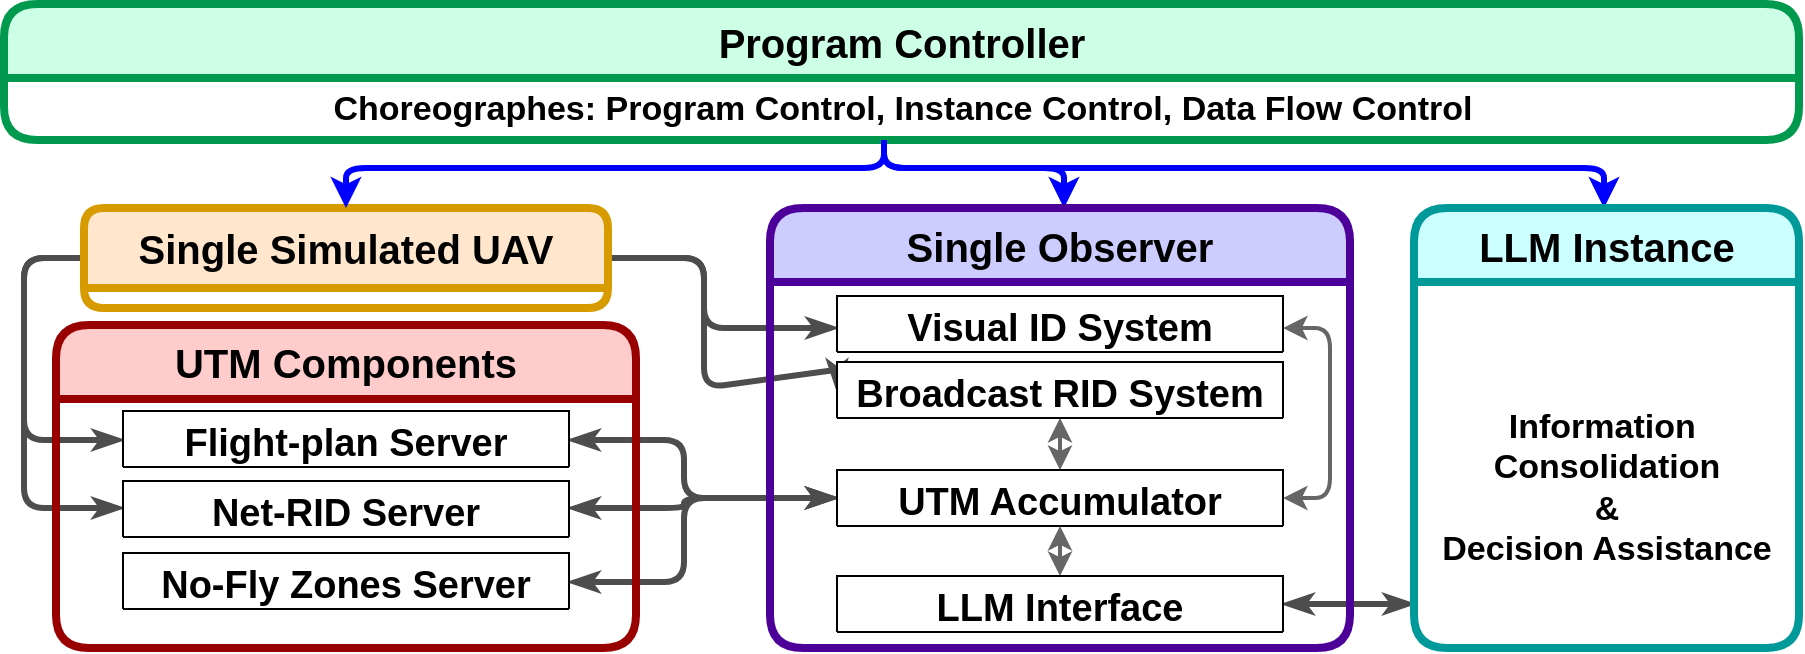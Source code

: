 <mxfile version="24.6.4" type="device">
  <diagram name="Page-1" id="Ev9KHV8LbVD18_9U95kE">
    <mxGraphModel dx="2004" dy="1203" grid="1" gridSize="10" guides="1" tooltips="1" connect="1" arrows="1" fold="1" page="1" pageScale="1" pageWidth="2339" pageHeight="3300" math="0" shadow="0">
      <root>
        <mxCell id="0" />
        <mxCell id="1" parent="0" />
        <mxCell id="lRbjT1NGwTPiWCWEcdZG-6" style="edgeStyle=orthogonalEdgeStyle;rounded=1;orthogonalLoop=1;jettySize=auto;html=1;strokeWidth=3;curved=0;endArrow=classicThin;endFill=1;jumpStyle=line;strokeColor=#4D4D4D;" parent="1" source="JzUydqIJ6qVtRUPiUywM-14" target="Jraj2u1gfLjr0mIL1iTk-41" edge="1">
          <mxGeometry relative="1" as="geometry">
            <Array as="points">
              <mxPoint x="680" y="475" />
              <mxPoint x="680" y="510" />
            </Array>
          </mxGeometry>
        </mxCell>
        <mxCell id="lRbjT1NGwTPiWCWEcdZG-7" style="edgeStyle=orthogonalEdgeStyle;rounded=1;orthogonalLoop=1;jettySize=auto;html=1;strokeWidth=3;curved=0;endArrow=classicThin;endFill=1;jumpStyle=line;strokeColor=#4D4D4D;entryX=0;entryY=0.5;entryDx=0;entryDy=0;exitX=1;exitY=0.5;exitDx=0;exitDy=0;" parent="1" source="JzUydqIJ6qVtRUPiUywM-14" target="n4PZmjlwthrs9iT0Sboe-10" edge="1">
          <mxGeometry relative="1" as="geometry">
            <mxPoint x="650" y="490" as="sourcePoint" />
            <mxPoint x="710" y="529" as="targetPoint" />
            <Array as="points">
              <mxPoint x="680" y="475" />
              <mxPoint x="680" y="540" />
              <mxPoint x="747" y="540" />
            </Array>
          </mxGeometry>
        </mxCell>
        <mxCell id="lRbjT1NGwTPiWCWEcdZG-8" style="edgeStyle=orthogonalEdgeStyle;rounded=1;orthogonalLoop=1;jettySize=auto;html=1;strokeWidth=3;curved=0;endArrow=classicThin;endFill=1;jumpStyle=line;strokeColor=#4D4D4D;entryX=0;entryY=0.5;entryDx=0;entryDy=0;" parent="1" source="JzUydqIJ6qVtRUPiUywM-14" target="n4PZmjlwthrs9iT0Sboe-1" edge="1">
          <mxGeometry relative="1" as="geometry">
            <Array as="points">
              <mxPoint x="340" y="475" />
              <mxPoint x="340" y="566" />
              <mxPoint x="390" y="566" />
            </Array>
          </mxGeometry>
        </mxCell>
        <mxCell id="lRbjT1NGwTPiWCWEcdZG-9" style="edgeStyle=orthogonalEdgeStyle;rounded=1;orthogonalLoop=1;jettySize=auto;html=1;strokeWidth=3;curved=0;endArrow=classicThin;endFill=1;jumpStyle=line;strokeColor=#4D4D4D;entryX=0;entryY=0.5;entryDx=0;entryDy=0;" parent="1" source="JzUydqIJ6qVtRUPiUywM-14" target="n4PZmjlwthrs9iT0Sboe-3" edge="1">
          <mxGeometry relative="1" as="geometry">
            <Array as="points">
              <mxPoint x="340" y="475" />
              <mxPoint x="340" y="600" />
              <mxPoint x="390" y="600" />
            </Array>
          </mxGeometry>
        </mxCell>
        <mxCell id="JzUydqIJ6qVtRUPiUywM-14" value="&lt;font style=&quot;font-size: 20px;&quot;&gt;Single Simulated UAV&lt;/font&gt;" style="swimlane;whiteSpace=wrap;html=1;rounded=1;fillColor=#ffe6cc;strokeColor=#D79B00;strokeWidth=4;perimeterSpacing=0;fillStyle=auto;startSize=40;fontSize=20;" parent="1" vertex="1" collapsed="1">
          <mxGeometry x="370" y="450" width="262" height="50" as="geometry">
            <mxRectangle x="358" y="430" width="290" height="90" as="alternateBounds" />
          </mxGeometry>
        </mxCell>
        <mxCell id="n4PZmjlwthrs9iT0Sboe-29" style="edgeStyle=orthogonalEdgeStyle;rounded=1;orthogonalLoop=1;jettySize=auto;html=1;strokeWidth=3;curved=0;endArrow=classicThin;endFill=1;startArrow=classicThin;startFill=1;jumpStyle=line;strokeColor=#4D4D4D;entryX=1;entryY=0.5;entryDx=0;entryDy=0;" parent="1" source="n4PZmjlwthrs9iT0Sboe-9" target="n4PZmjlwthrs9iT0Sboe-12" edge="1">
          <mxGeometry relative="1" as="geometry">
            <mxPoint x="1030" y="650" as="sourcePoint" />
            <Array as="points">
              <mxPoint x="1030" y="648" />
              <mxPoint x="1030" y="648" />
            </Array>
          </mxGeometry>
        </mxCell>
        <mxCell id="n4PZmjlwthrs9iT0Sboe-13" value="&lt;span style=&quot;font-size: 20px; text-wrap: nowrap;&quot;&gt;Program Controller&lt;/span&gt;" style="swimlane;whiteSpace=wrap;html=1;rounded=1;fillColor=#CCFFE6;strokeColor=#00994D;strokeWidth=4;perimeterSpacing=0;fillStyle=auto;startSize=37;fontSize=20;" parent="1" vertex="1">
          <mxGeometry x="330" y="348" width="897.5" height="68" as="geometry" />
        </mxCell>
        <mxCell id="lRbjT1NGwTPiWCWEcdZG-21" value="&lt;font style=&quot;font-size: 17px;&quot;&gt;Choreographes: Program Control, Instance Control, Data Flow Control&lt;/font&gt;" style="text;html=1;align=center;verticalAlign=middle;resizable=0;points=[];autosize=1;strokeColor=none;fillColor=none;fontSize=17;fontStyle=1" parent="n4PZmjlwthrs9iT0Sboe-13" vertex="1">
          <mxGeometry x="173.75" y="38" width="550" height="30" as="geometry" />
        </mxCell>
        <mxCell id="lRbjT1NGwTPiWCWEcdZG-1" style="edgeStyle=orthogonalEdgeStyle;rounded=1;orthogonalLoop=1;jettySize=auto;html=1;startArrow=classicThin;startFill=1;strokeWidth=3;curved=0;endArrow=classicThin;endFill=1;jumpStyle=line;strokeColor=#4D4D4D;exitX=0;exitY=0.5;exitDx=0;exitDy=0;entryX=1;entryY=0.5;entryDx=0;entryDy=0;" parent="1" source="n4PZmjlwthrs9iT0Sboe-11" target="n4PZmjlwthrs9iT0Sboe-1" edge="1">
          <mxGeometry relative="1" as="geometry">
            <mxPoint x="701" y="615" as="sourcePoint" />
            <mxPoint x="610" y="630" as="targetPoint" />
            <Array as="points">
              <mxPoint x="670" y="595" />
              <mxPoint x="670" y="566" />
              <mxPoint x="613" y="566" />
            </Array>
          </mxGeometry>
        </mxCell>
        <mxCell id="lRbjT1NGwTPiWCWEcdZG-2" style="edgeStyle=orthogonalEdgeStyle;rounded=1;orthogonalLoop=1;jettySize=auto;html=1;startArrow=classicThin;startFill=1;strokeWidth=3;curved=0;endArrow=classicThin;endFill=1;jumpStyle=line;strokeColor=#4D4D4D;exitX=0;exitY=0.5;exitDx=0;exitDy=0;entryX=1;entryY=0.5;entryDx=0;entryDy=0;" parent="1" source="n4PZmjlwthrs9iT0Sboe-11" target="n4PZmjlwthrs9iT0Sboe-3" edge="1">
          <mxGeometry relative="1" as="geometry">
            <mxPoint x="701" y="635" as="sourcePoint" />
            <mxPoint x="553" y="695" as="targetPoint" />
            <Array as="points">
              <mxPoint x="670" y="595" />
              <mxPoint x="670" y="600" />
              <mxPoint x="613" y="600" />
            </Array>
          </mxGeometry>
        </mxCell>
        <mxCell id="lRbjT1NGwTPiWCWEcdZG-5" style="edgeStyle=orthogonalEdgeStyle;rounded=1;orthogonalLoop=1;jettySize=auto;html=1;startArrow=classicThin;startFill=1;strokeWidth=3;curved=0;endArrow=classicThin;endFill=1;jumpStyle=line;strokeColor=#4D4D4D;exitX=0;exitY=0.5;exitDx=0;exitDy=0;entryX=1;entryY=0.5;entryDx=0;entryDy=0;" parent="1" source="n4PZmjlwthrs9iT0Sboe-11" target="n4PZmjlwthrs9iT0Sboe-5" edge="1">
          <mxGeometry relative="1" as="geometry">
            <mxPoint x="701" y="655" as="sourcePoint" />
            <mxPoint x="580" y="755" as="targetPoint" />
            <Array as="points">
              <mxPoint x="670" y="595" />
              <mxPoint x="670" y="637" />
              <mxPoint x="613" y="637" />
            </Array>
          </mxGeometry>
        </mxCell>
        <mxCell id="lRbjT1NGwTPiWCWEcdZG-12" style="edgeStyle=orthogonalEdgeStyle;rounded=1;orthogonalLoop=1;jettySize=auto;html=1;curved=0;jumpStyle=arc;strokeWidth=3;strokeColor=#0000FF;" parent="1" source="n4PZmjlwthrs9iT0Sboe-13" target="n4PZmjlwthrs9iT0Sboe-7" edge="1">
          <mxGeometry relative="1" as="geometry">
            <mxPoint x="1060" y="300" as="sourcePoint" />
            <Array as="points">
              <mxPoint x="770" y="430" />
              <mxPoint x="860" y="430" />
            </Array>
          </mxGeometry>
        </mxCell>
        <mxCell id="lRbjT1NGwTPiWCWEcdZG-13" style="edgeStyle=orthogonalEdgeStyle;rounded=1;orthogonalLoop=1;jettySize=auto;html=1;curved=0;jumpStyle=arc;strokeWidth=3;strokeColor=#0000FF;" parent="1" source="n4PZmjlwthrs9iT0Sboe-13" target="n4PZmjlwthrs9iT0Sboe-9" edge="1">
          <mxGeometry relative="1" as="geometry">
            <mxPoint x="1060" y="360" as="sourcePoint" />
            <Array as="points">
              <mxPoint x="770" y="430" />
              <mxPoint x="1130" y="430" />
            </Array>
          </mxGeometry>
        </mxCell>
        <mxCell id="n4PZmjlwthrs9iT0Sboe-7" value="&lt;font style=&quot;font-size: 20px;&quot;&gt;Single Observer&lt;/font&gt;" style="swimlane;whiteSpace=wrap;html=1;rounded=1;fillColor=#CCCCFF;strokeColor=#4C0099;strokeWidth=4;perimeterSpacing=0;fillStyle=auto;startSize=37;fontSize=20;" parent="1" vertex="1">
          <mxGeometry x="713" y="450" width="290" height="220" as="geometry" />
        </mxCell>
        <mxCell id="lRbjT1NGwTPiWCWEcdZG-64" style="edgeStyle=orthogonalEdgeStyle;rounded=1;orthogonalLoop=1;jettySize=auto;html=1;strokeColor=#666666;strokeWidth=2;align=center;verticalAlign=middle;fontFamily=Helvetica;fontSize=11;fontColor=default;labelBackgroundColor=default;startArrow=classic;startFill=1;endArrow=classic;curved=0;" parent="n4PZmjlwthrs9iT0Sboe-7" source="Jraj2u1gfLjr0mIL1iTk-41" target="n4PZmjlwthrs9iT0Sboe-11" edge="1">
          <mxGeometry relative="1" as="geometry">
            <Array as="points">
              <mxPoint x="280" y="60" />
              <mxPoint x="280" y="145" />
            </Array>
          </mxGeometry>
        </mxCell>
        <mxCell id="Jraj2u1gfLjr0mIL1iTk-41" value="Visual ID System" style="swimlane;fontSize=19;rounded=1;startSize=28;" parent="n4PZmjlwthrs9iT0Sboe-7" vertex="1">
          <mxGeometry x="33.5" y="44" width="223" height="28" as="geometry">
            <mxRectangle x="1210" y="720" width="250" height="30" as="alternateBounds" />
          </mxGeometry>
        </mxCell>
        <mxCell id="lRbjT1NGwTPiWCWEcdZG-31" style="edgeStyle=orthogonalEdgeStyle;rounded=1;orthogonalLoop=1;jettySize=auto;html=1;startArrow=classic;startFill=1;strokeWidth=2;curved=0;strokeColor=#666666;" parent="n4PZmjlwthrs9iT0Sboe-7" source="n4PZmjlwthrs9iT0Sboe-11" target="n4PZmjlwthrs9iT0Sboe-10" edge="1">
          <mxGeometry relative="1" as="geometry" />
        </mxCell>
        <mxCell id="n4PZmjlwthrs9iT0Sboe-11" value="UTM Accumulator" style="swimlane;fontSize=19;rounded=1;startSize=28;" parent="n4PZmjlwthrs9iT0Sboe-7" vertex="1">
          <mxGeometry x="33.5" y="131" width="223" height="28" as="geometry">
            <mxRectangle x="1210" y="720" width="250" height="30" as="alternateBounds" />
          </mxGeometry>
        </mxCell>
        <mxCell id="lRbjT1NGwTPiWCWEcdZG-28" style="edgeStyle=orthogonalEdgeStyle;rounded=1;orthogonalLoop=1;jettySize=auto;html=1;strokeWidth=2;startArrow=classic;startFill=1;strokeColor=#666666;curved=0;" parent="n4PZmjlwthrs9iT0Sboe-7" source="n4PZmjlwthrs9iT0Sboe-12" target="n4PZmjlwthrs9iT0Sboe-11" edge="1">
          <mxGeometry relative="1" as="geometry" />
        </mxCell>
        <mxCell id="n4PZmjlwthrs9iT0Sboe-12" value="LLM Interface" style="swimlane;fontSize=19;rounded=1;startSize=28;" parent="n4PZmjlwthrs9iT0Sboe-7" vertex="1">
          <mxGeometry x="33.5" y="184" width="223" height="28" as="geometry">
            <mxRectangle x="1210" y="720" width="250" height="30" as="alternateBounds" />
          </mxGeometry>
        </mxCell>
        <mxCell id="n4PZmjlwthrs9iT0Sboe-10" value="Broadcast RID System" style="swimlane;fontSize=19;rounded=1;startSize=28;" parent="n4PZmjlwthrs9iT0Sboe-7" vertex="1">
          <mxGeometry x="33.5" y="77" width="223" height="28" as="geometry">
            <mxRectangle x="1210" y="720" width="250" height="30" as="alternateBounds" />
          </mxGeometry>
        </mxCell>
        <mxCell id="n4PZmjlwthrs9iT0Sboe-8" value="&lt;span style=&quot;font-size: 20px; text-wrap: nowrap;&quot;&gt;UTM Components&lt;/span&gt;" style="swimlane;whiteSpace=wrap;html=1;rounded=1;fillColor=#FFCCCC;strokeColor=#990000;strokeWidth=4;perimeterSpacing=0;fillStyle=auto;startSize=37;fontSize=20;" parent="1" vertex="1">
          <mxGeometry x="356" y="508.5" width="290" height="161.5" as="geometry" />
        </mxCell>
        <mxCell id="n4PZmjlwthrs9iT0Sboe-1" value="Flight-plan Server" style="swimlane;fontSize=19;rounded=1;startSize=28;" parent="n4PZmjlwthrs9iT0Sboe-8" vertex="1" collapsed="1">
          <mxGeometry x="33.5" y="43" width="223" height="28" as="geometry">
            <mxRectangle x="44.5" y="50" width="201" height="60" as="alternateBounds" />
          </mxGeometry>
        </mxCell>
        <mxCell id="n4PZmjlwthrs9iT0Sboe-4" value="&lt;font style=&quot;font-size: 14px;&quot;&gt;Holds public flight-plans&lt;br&gt;&lt;/font&gt;" style="text;html=1;align=center;verticalAlign=middle;resizable=0;points=[];autosize=1;strokeColor=none;fillColor=none;" parent="n4PZmjlwthrs9iT0Sboe-1" vertex="1">
          <mxGeometry x="11" y="27" width="170" height="30" as="geometry" />
        </mxCell>
        <mxCell id="n4PZmjlwthrs9iT0Sboe-3" value="Net-RID Server" style="swimlane;fontSize=19;rounded=1;startSize=28;" parent="n4PZmjlwthrs9iT0Sboe-8" vertex="1" collapsed="1">
          <mxGeometry x="33.5" y="78" width="223" height="28" as="geometry">
            <mxRectangle x="44.5" y="120" width="201" height="60" as="alternateBounds" />
          </mxGeometry>
        </mxCell>
        <mxCell id="lRbjT1NGwTPiWCWEcdZG-24" value="&lt;font style=&quot;font-size: 14px;&quot;&gt;Holds sent Net-RID messages&lt;br&gt;&lt;/font&gt;" style="text;html=1;align=center;verticalAlign=middle;resizable=0;points=[];autosize=1;strokeColor=none;fillColor=none;" parent="n4PZmjlwthrs9iT0Sboe-3" vertex="1">
          <mxGeometry x="-9" y="25" width="210" height="30" as="geometry" />
        </mxCell>
        <mxCell id="n4PZmjlwthrs9iT0Sboe-5" value="No-Fly Zones Server" style="swimlane;fontSize=19;rounded=1;startSize=28;" parent="n4PZmjlwthrs9iT0Sboe-8" vertex="1" collapsed="1">
          <mxGeometry x="33.5" y="114" width="223" height="28" as="geometry">
            <mxRectangle x="44.5" y="190" width="201" height="60" as="alternateBounds" />
          </mxGeometry>
        </mxCell>
        <mxCell id="n4PZmjlwthrs9iT0Sboe-6" value="&lt;font style=&quot;font-size: 14px;&quot;&gt;Holds the no-fly zones&lt;br&gt;&lt;/font&gt;" style="text;html=1;align=center;verticalAlign=middle;resizable=0;points=[];autosize=1;strokeColor=none;fillColor=none;" parent="n4PZmjlwthrs9iT0Sboe-5" vertex="1">
          <mxGeometry x="16" y="27" width="160" height="30" as="geometry" />
        </mxCell>
        <mxCell id="n4PZmjlwthrs9iT0Sboe-9" value="&lt;span style=&quot;font-size: 20px; text-wrap: nowrap;&quot;&gt;LLM Instance&lt;/span&gt;" style="swimlane;whiteSpace=wrap;html=1;rounded=1;fillColor=#CCFFFF;strokeColor=#009999;strokeWidth=4;perimeterSpacing=0;fillStyle=auto;startSize=37;fontSize=20;" parent="1" vertex="1">
          <mxGeometry x="1035" y="450" width="192.5" height="220" as="geometry" />
        </mxCell>
        <mxCell id="JzUydqIJ6qVtRUPiUywM-3" value="&lt;div style=&quot;font-size: 17px;&quot;&gt;&lt;font style=&quot;font-size: 17px;&quot;&gt;&lt;b&gt;Information&amp;nbsp;&lt;/b&gt;&lt;/font&gt;&lt;/div&gt;&lt;div style=&quot;font-size: 17px;&quot;&gt;&lt;font style=&quot;font-size: 17px;&quot;&gt;&lt;b&gt;Consolidation&lt;br&gt;&lt;/b&gt;&lt;/font&gt;&lt;/div&gt;&lt;div style=&quot;font-size: 17px;&quot;&gt;&lt;font style=&quot;font-size: 17px;&quot;&gt;&lt;b&gt;&amp;amp;&lt;/b&gt;&lt;/font&gt;&lt;/div&gt;&lt;font style=&quot;font-size: 17px;&quot;&gt;&lt;b&gt;Decision Assistance&lt;/b&gt;&lt;/font&gt;" style="text;html=1;align=center;verticalAlign=middle;resizable=0;points=[];autosize=1;strokeColor=none;fillColor=none;" parent="n4PZmjlwthrs9iT0Sboe-9" vertex="1">
          <mxGeometry x="1.25" y="89.5" width="190" height="100" as="geometry" />
        </mxCell>
        <mxCell id="lRbjT1NGwTPiWCWEcdZG-11" style="edgeStyle=orthogonalEdgeStyle;rounded=1;orthogonalLoop=1;jettySize=auto;html=1;curved=0;jumpStyle=arc;strokeWidth=3;strokeColor=#0000FF;" parent="1" source="n4PZmjlwthrs9iT0Sboe-13" target="JzUydqIJ6qVtRUPiUywM-14" edge="1">
          <mxGeometry relative="1" as="geometry">
            <mxPoint x="1060" y="370" as="sourcePoint" />
            <Array as="points">
              <mxPoint x="770" y="430" />
              <mxPoint x="501" y="430" />
            </Array>
          </mxGeometry>
        </mxCell>
      </root>
    </mxGraphModel>
  </diagram>
</mxfile>
